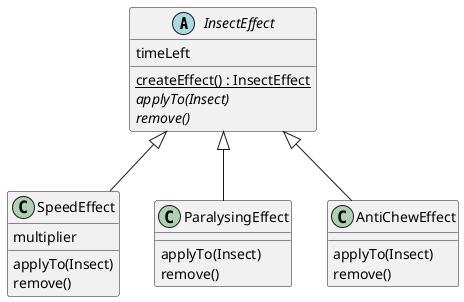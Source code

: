 @startuml InsectEffect/classes

abstract InsectEffect {
    timeLeft
    {static} createEffect() : InsectEffect
    {abstract} applyTo(Insect)
    {abstract} remove()
}

class SpeedEffect {
    multiplier
    applyTo(Insect)
    remove()
}
class ParalysingEffect{
    applyTo(Insect)
    remove()
}
class AntiChewEffect{
    applyTo(Insect)
    remove()
}


InsectEffect <|-- SpeedEffect
InsectEffect <|-- ParalysingEffect
InsectEffect <|-- AntiChewEffect